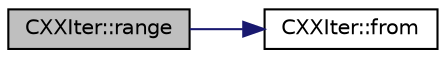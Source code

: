 digraph "CXXIter::range"
{
 // INTERACTIVE_SVG=YES
 // LATEX_PDF_SIZE
  bgcolor="transparent";
  edge [fontname="Helvetica",fontsize="10",labelfontname="Helvetica",labelfontsize="10"];
  node [fontname="Helvetica",fontsize="10",shape=record];
  rankdir="LR";
  Node1 [label="CXXIter::range",height=0.2,width=0.4,color="black", fillcolor="grey75", style="filled", fontcolor="black",tooltip="Construct a CXXIter iterator that yields all elements in the range between [from, to] (inclusive both..."];
  Node1 -> Node2 [color="midnightblue",fontsize="10",style="solid",fontname="Helvetica"];
  Node2 [label="CXXIter::from",height=0.2,width=0.4,color="black",URL="$namespaceCXXIter.html#af434a00cfbd2627ea113f6b9286b378f",tooltip="Construct a CXXIter move source from the given container."];
}
